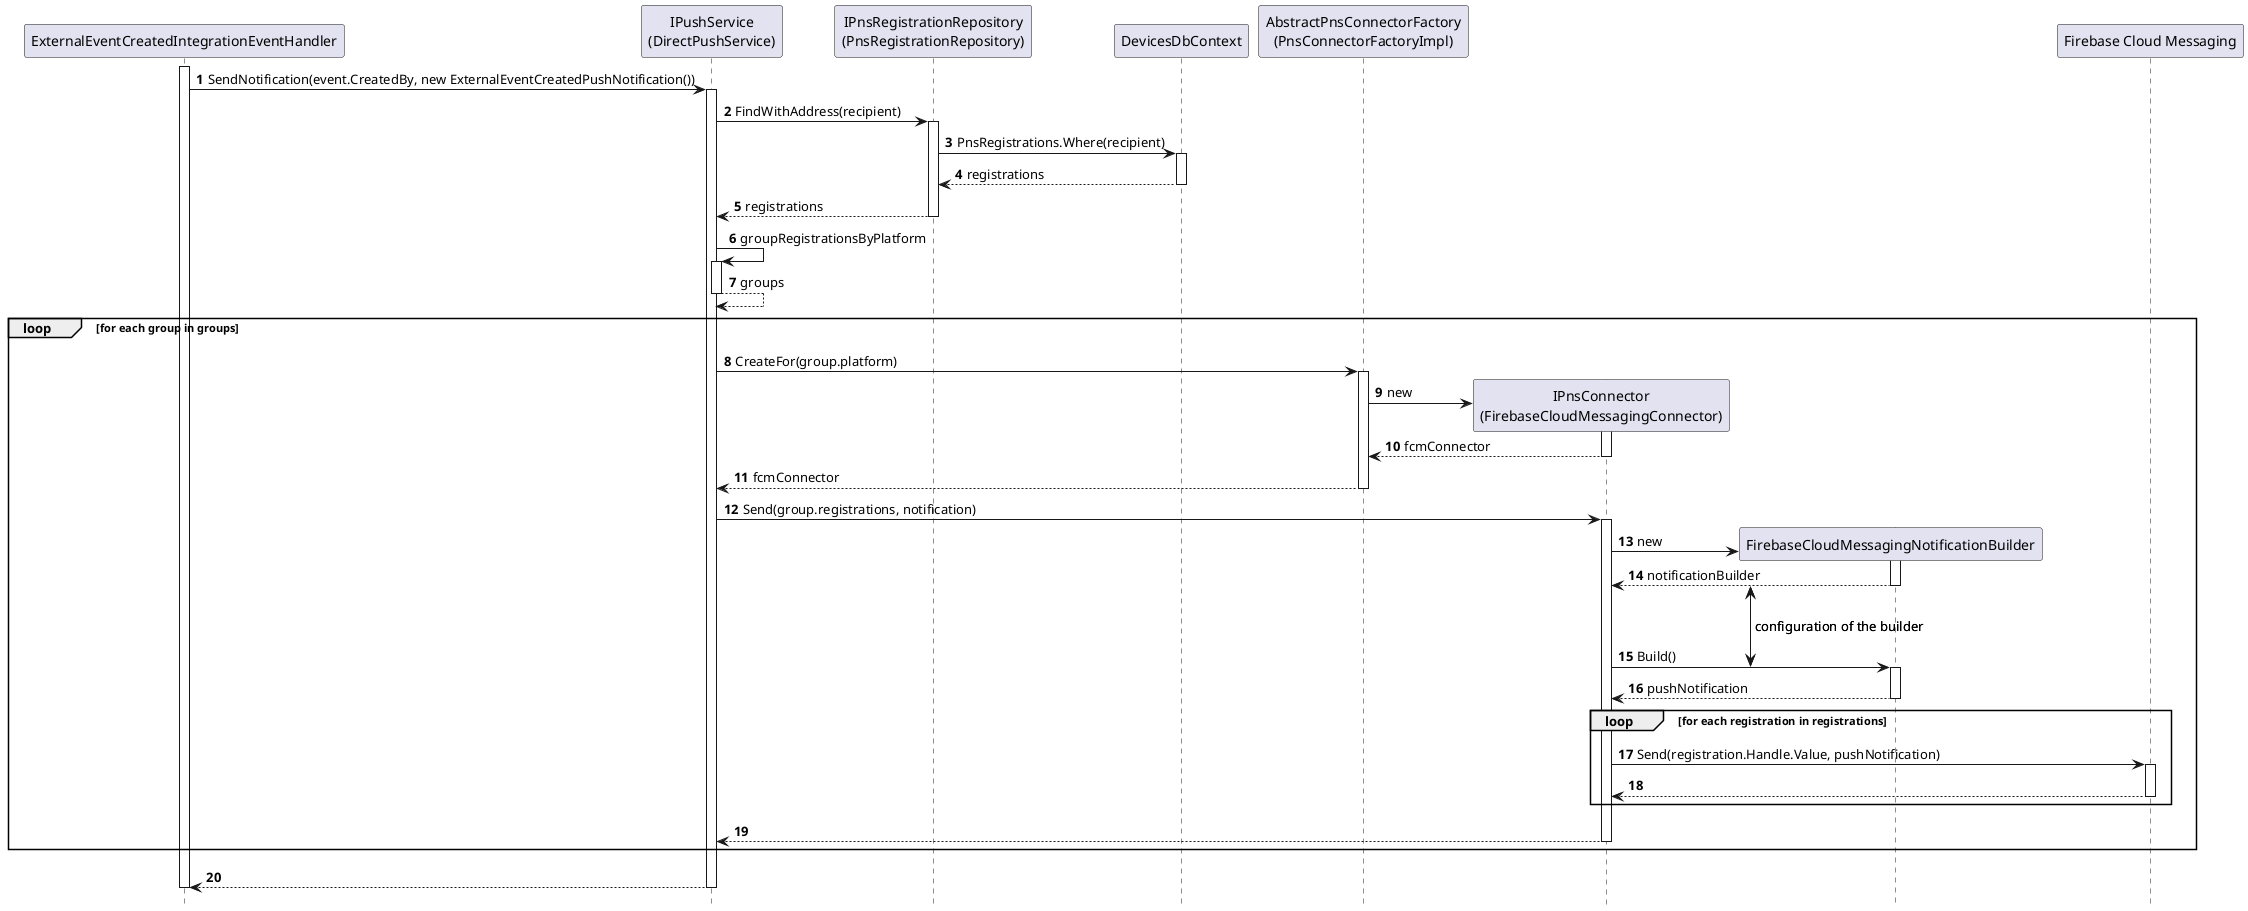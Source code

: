 @startuml Send a push notification
!pragma teoz true
autonumber
hide footbox
autoactivate on

participant ExternalEventCreatedIntegrationEventHandler as eventHandler
participant "IPushService\n(DirectPushService)" as pushService
participant "IPnsRegistrationRepository\n(PnsRegistrationRepository)" as repo
participant "DevicesDbContext" as dbContext
participant "AbstractPnsConnectorFactory\n(PnsConnectorFactoryImpl)" as connectorFactory
participant "IPnsConnector\n(FirebaseCloudMessagingConnector)" as connector
participant "FirebaseCloudMessagingNotificationBuilder" as notificationBuilder
participant "Firebase Cloud Messaging" as fcm

activate eventHandler
eventHandler -> pushService : SendNotification(event.CreatedBy, new ExternalEventCreatedPushNotification())
    pushService -> repo : FindWithAddress(recipient)
        repo -> dbContext : PnsRegistrations.Where(recipient)
        return registrations
    return registrations
    pushService -> pushService: groupRegistrationsByPlatform
    return groups
    loop for each group in groups
        pushService -> connectorFactory : CreateFor(group.platform)
        create connector
        connectorFactory -> connector : new
        return fcmConnector
        return fcmConnector
        pushService -> connector : Send(group.registrations, notification)
            create notificationBuilder
            connector -> notificationBuilder : new
            {start} notificationBuilder --> connector : notificationBuilder

            ||50||

            {end} connector -> notificationBuilder : Build()
            {start} <-> {end} : configuration of the builder

            return pushNotification

            loop for each registration in registrations
                connector -> fcm : Send(registration.Handle.Value, pushNotification)
                return
            end
        return
    end
return
deactivate eventHandler
@enduml
